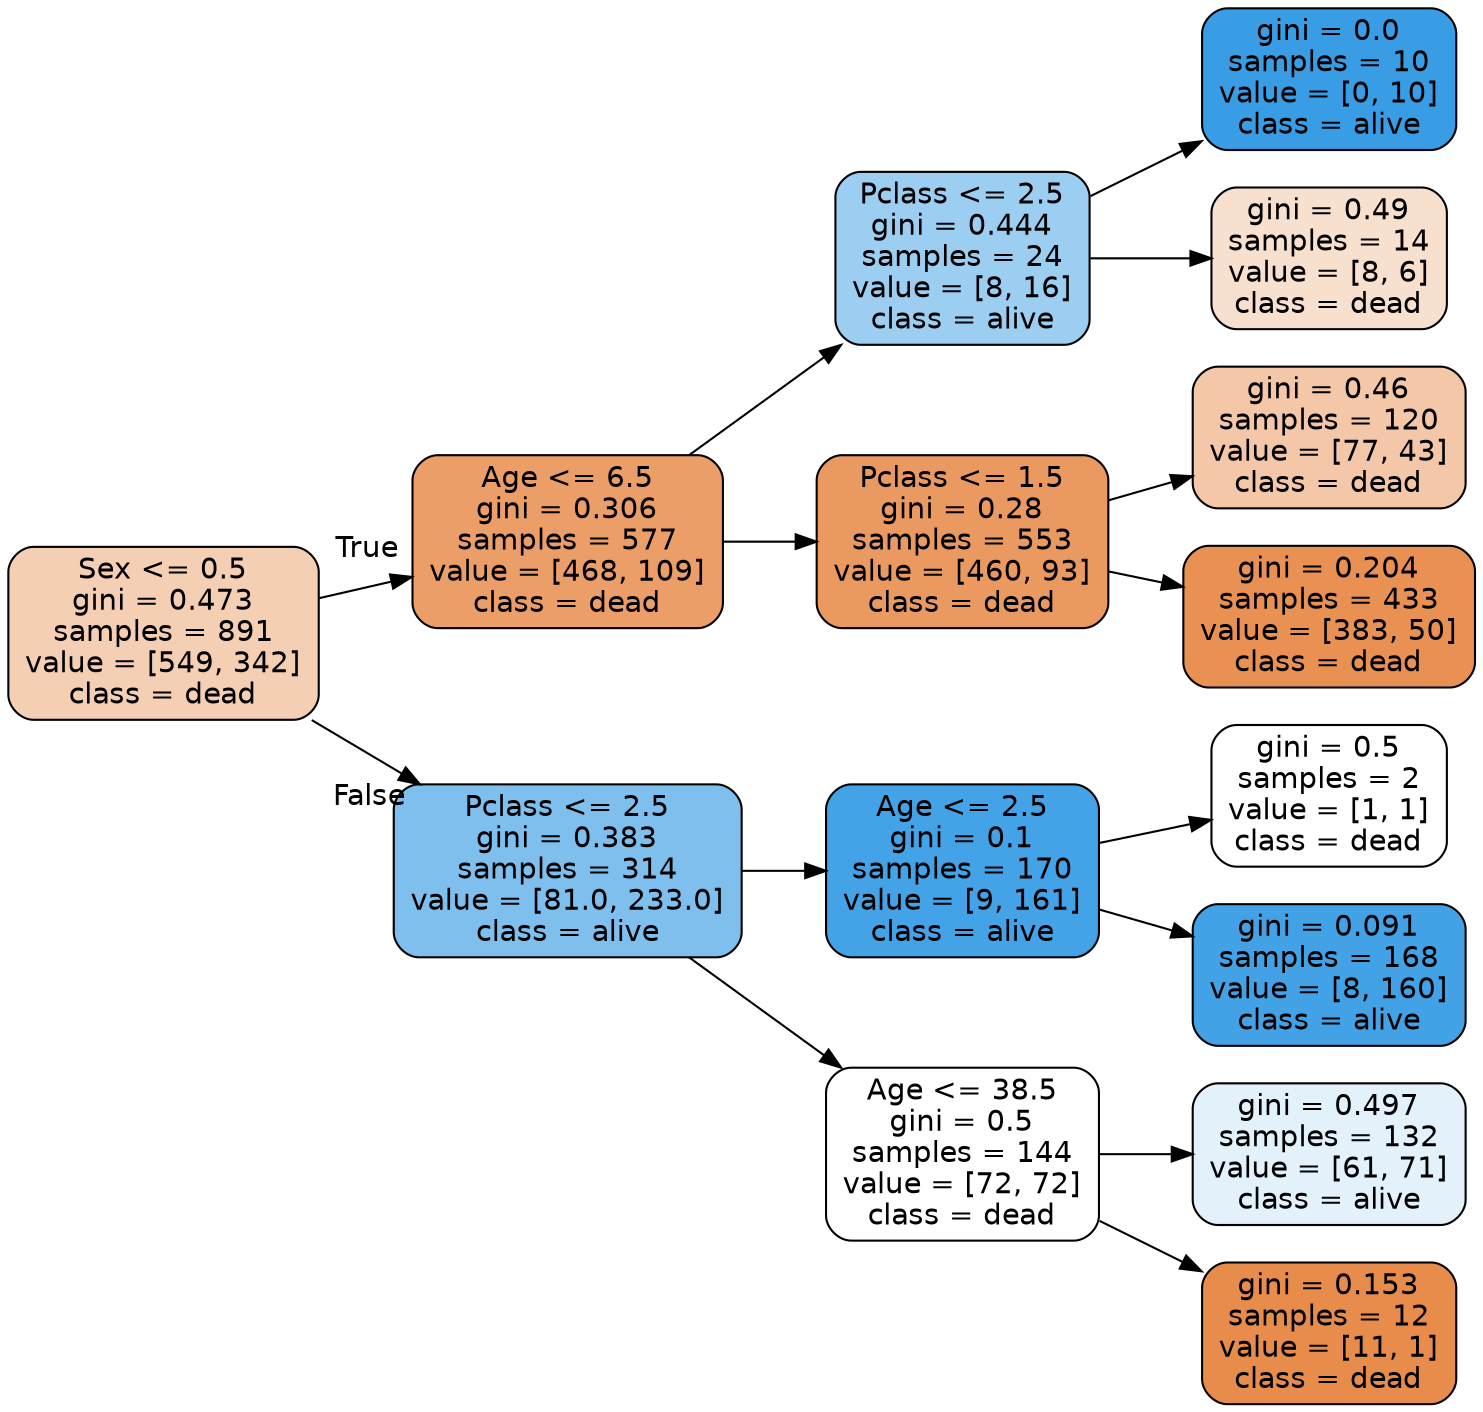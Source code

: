 digraph Tree {
node [shape=box, style="filled, rounded", color="black", fontname="helvetica"] ;
edge [fontname="helvetica"] ;
rankdir=LR ;
0 [label="Sex <= 0.5\ngini = 0.473\nsamples = 891\nvalue = [549, 342]\nclass = dead", fillcolor="#f5cfb4"] ;
1 [label="Age <= 6.5\ngini = 0.306\nsamples = 577\nvalue = [468, 109]\nclass = dead", fillcolor="#eb9e67"] ;
0 -> 1 [labeldistance=2.5, labelangle=-45, headlabel="True"] ;
2 [label="Pclass <= 2.5\ngini = 0.444\nsamples = 24\nvalue = [8, 16]\nclass = alive", fillcolor="#9ccef2"] ;
1 -> 2 ;
3 [label="gini = 0.0\nsamples = 10\nvalue = [0, 10]\nclass = alive", fillcolor="#399de5"] ;
2 -> 3 ;
4 [label="gini = 0.49\nsamples = 14\nvalue = [8, 6]\nclass = dead", fillcolor="#f8e0ce"] ;
2 -> 4 ;
5 [label="Pclass <= 1.5\ngini = 0.28\nsamples = 553\nvalue = [460, 93]\nclass = dead", fillcolor="#ea9a61"] ;
1 -> 5 ;
6 [label="gini = 0.46\nsamples = 120\nvalue = [77, 43]\nclass = dead", fillcolor="#f4c7a8"] ;
5 -> 6 ;
7 [label="gini = 0.204\nsamples = 433\nvalue = [383, 50]\nclass = dead", fillcolor="#e89153"] ;
5 -> 7 ;
8 [label="Pclass <= 2.5\ngini = 0.383\nsamples = 314\nvalue = [81.0, 233.0]\nclass = alive", fillcolor="#7ebfee"] ;
0 -> 8 [labeldistance=2.5, labelangle=45, headlabel="False"] ;
9 [label="Age <= 2.5\ngini = 0.1\nsamples = 170\nvalue = [9, 161]\nclass = alive", fillcolor="#44a2e6"] ;
8 -> 9 ;
10 [label="gini = 0.5\nsamples = 2\nvalue = [1, 1]\nclass = dead", fillcolor="#ffffff"] ;
9 -> 10 ;
11 [label="gini = 0.091\nsamples = 168\nvalue = [8, 160]\nclass = alive", fillcolor="#43a2e6"] ;
9 -> 11 ;
12 [label="Age <= 38.5\ngini = 0.5\nsamples = 144\nvalue = [72, 72]\nclass = dead", fillcolor="#ffffff"] ;
8 -> 12 ;
13 [label="gini = 0.497\nsamples = 132\nvalue = [61, 71]\nclass = alive", fillcolor="#e3f1fb"] ;
12 -> 13 ;
14 [label="gini = 0.153\nsamples = 12\nvalue = [11, 1]\nclass = dead", fillcolor="#e78c4b"] ;
12 -> 14 ;
}